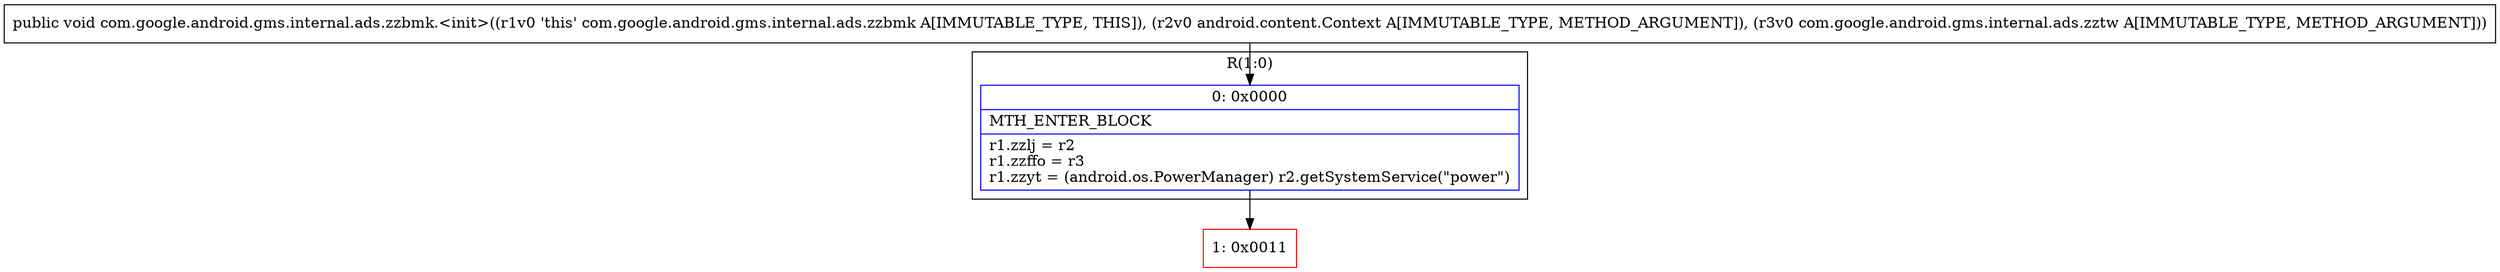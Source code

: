digraph "CFG forcom.google.android.gms.internal.ads.zzbmk.\<init\>(Landroid\/content\/Context;Lcom\/google\/android\/gms\/internal\/ads\/zztw;)V" {
subgraph cluster_Region_1316859858 {
label = "R(1:0)";
node [shape=record,color=blue];
Node_0 [shape=record,label="{0\:\ 0x0000|MTH_ENTER_BLOCK\l|r1.zzlj = r2\lr1.zzffo = r3\lr1.zzyt = (android.os.PowerManager) r2.getSystemService(\"power\")\l}"];
}
Node_1 [shape=record,color=red,label="{1\:\ 0x0011}"];
MethodNode[shape=record,label="{public void com.google.android.gms.internal.ads.zzbmk.\<init\>((r1v0 'this' com.google.android.gms.internal.ads.zzbmk A[IMMUTABLE_TYPE, THIS]), (r2v0 android.content.Context A[IMMUTABLE_TYPE, METHOD_ARGUMENT]), (r3v0 com.google.android.gms.internal.ads.zztw A[IMMUTABLE_TYPE, METHOD_ARGUMENT])) }"];
MethodNode -> Node_0;
Node_0 -> Node_1;
}

